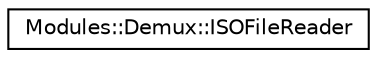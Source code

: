 digraph "Graphical Class Hierarchy"
{
 // INTERACTIVE_SVG=YES
  edge [fontname="Helvetica",fontsize="10",labelfontname="Helvetica",labelfontsize="10"];
  node [fontname="Helvetica",fontsize="10",shape=record];
  rankdir="LR";
  Node1 [label="Modules::Demux::ISOFileReader",height=0.2,width=0.4,color="black", fillcolor="white", style="filled",URL="$class_modules_1_1_demux_1_1_i_s_o_file_reader.html"];
}
